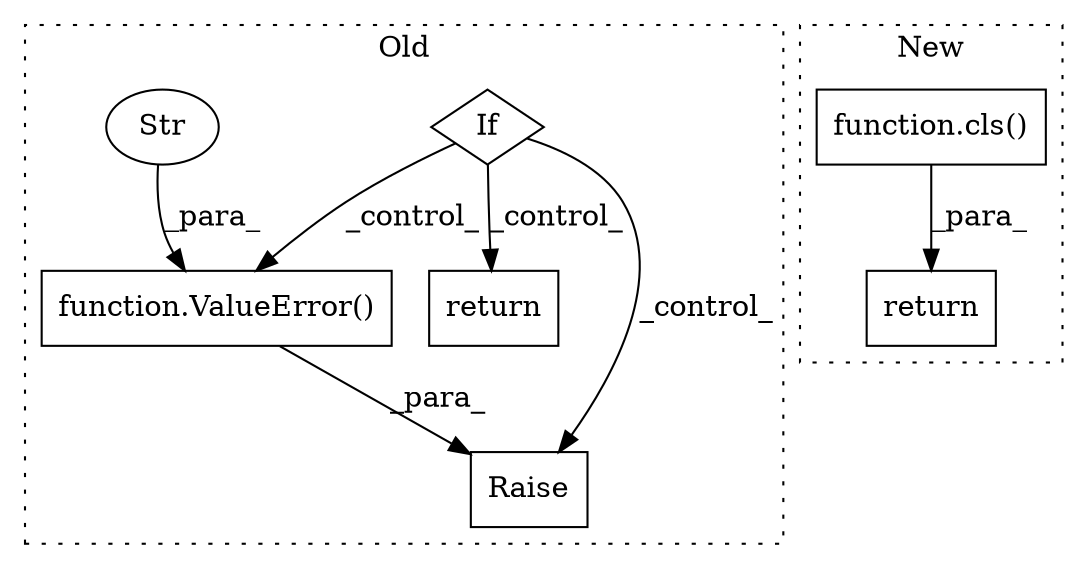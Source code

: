 digraph G {
subgraph cluster0 {
1 [label="Raise" a="91" s="1501" l="6" shape="box"];
4 [label="If" a="96" s="1378" l="3" shape="diamond"];
5 [label="function.ValueError()" a="75" s="1507,1591" l="11,1" shape="box"];
6 [label="Str" a="66" s="1518" l="73" shape="ellipse"];
7 [label="return" a="93" s="1415" l="7" shape="box"];
label = "Old";
style="dotted";
}
subgraph cluster1 {
2 [label="function.cls()" a="75" s="1697,1703" l="4,1" shape="box"];
3 [label="return" a="93" s="1690" l="7" shape="box"];
label = "New";
style="dotted";
}
2 -> 3 [label="_para_"];
4 -> 5 [label="_control_"];
4 -> 1 [label="_control_"];
4 -> 7 [label="_control_"];
5 -> 1 [label="_para_"];
6 -> 5 [label="_para_"];
}